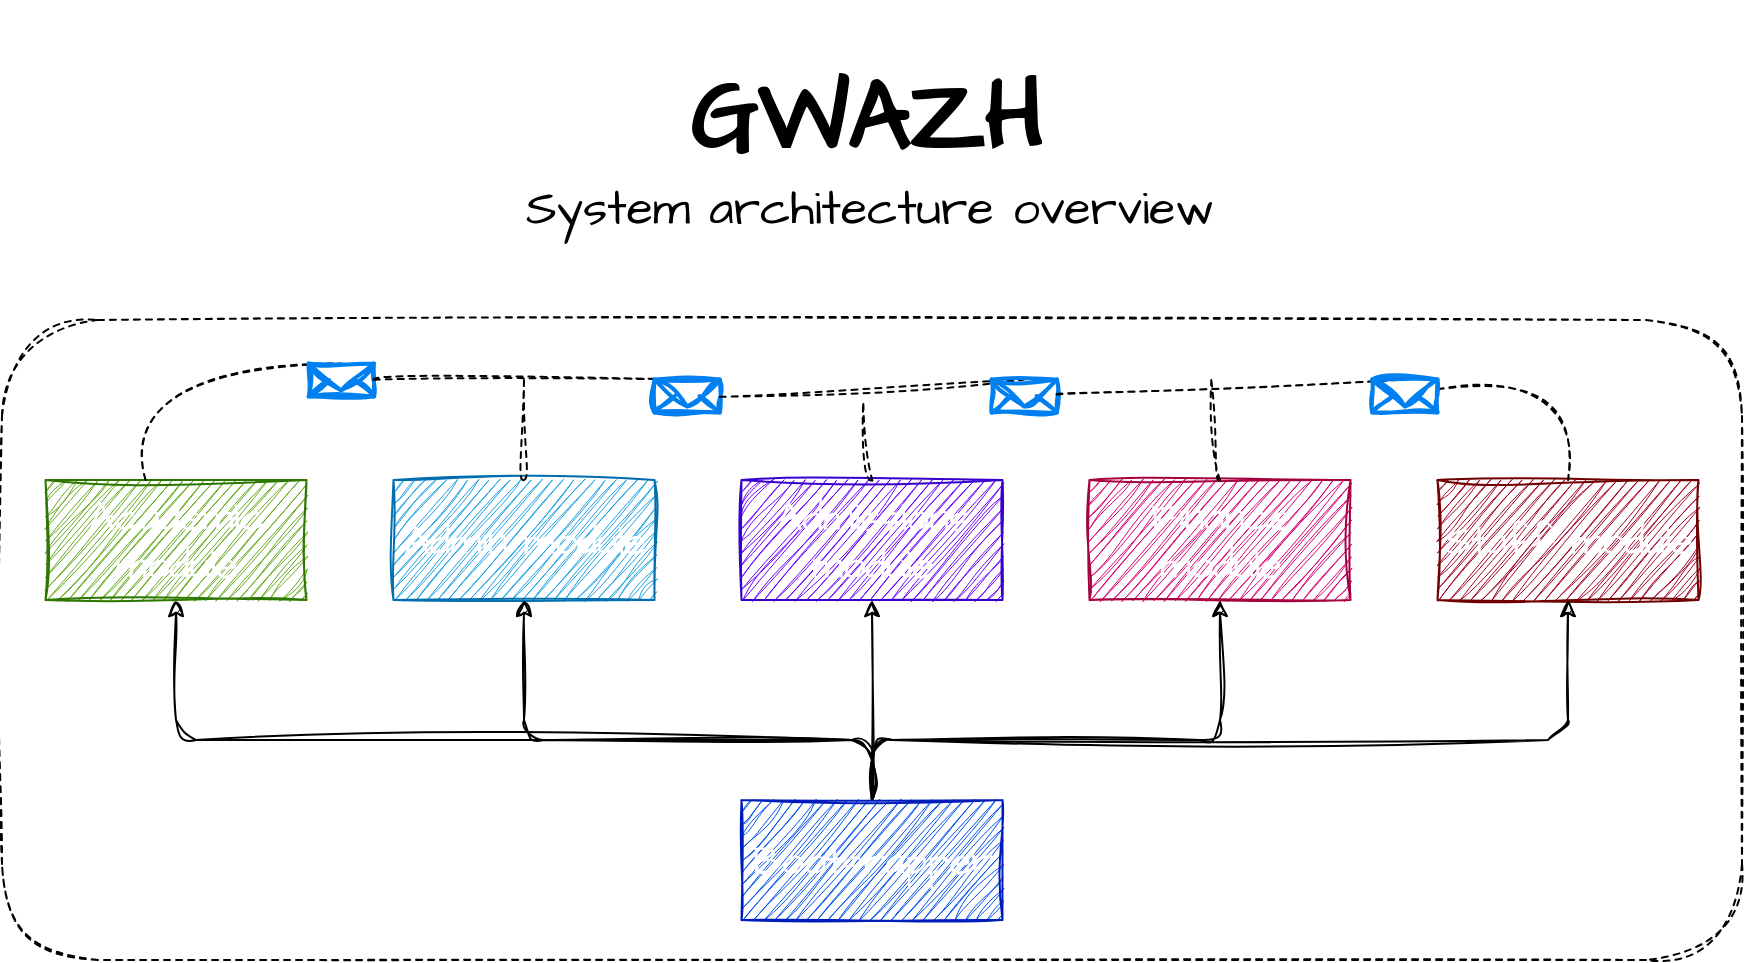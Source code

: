 <mxfile>
    <diagram id="anMfU5UF_t4JJx4XoGkl" name="Page-1">
        <mxGraphModel dx="1851" dy="1859" grid="1" gridSize="10" guides="1" tooltips="1" connect="1" arrows="1" fold="1" page="1" pageScale="1" pageWidth="827" pageHeight="1169" math="0" shadow="0">
            <root>
                <mxCell id="0"/>
                <mxCell id="1" parent="0"/>
                <mxCell id="15" value="&lt;h1&gt;GWAZH&lt;/h1&gt;&lt;p&gt;&lt;br&gt;&lt;/p&gt;" style="text;html=1;strokeColor=none;fillColor=none;spacing=5;spacingTop=-20;whiteSpace=wrap;overflow=hidden;rounded=0;dashed=1;sketch=1;hachureGap=4;jiggle=2;curveFitting=1;fontFamily=Architects Daughter;fontSource=https%3A%2F%2Ffonts.googleapis.com%2Fcss%3Ffamily%3DArchitects%2BDaughter;fontSize=24;" vertex="1" parent="1">
                    <mxGeometry x="319" y="-30" width="190" height="80" as="geometry"/>
                </mxCell>
                <mxCell id="16" value="System architecture overview" style="text;html=1;strokeColor=none;fillColor=none;align=center;verticalAlign=middle;whiteSpace=wrap;rounded=0;dashed=1;sketch=1;hachureGap=4;jiggle=2;curveFitting=1;fontFamily=Architects Daughter;fontSource=https%3A%2F%2Ffonts.googleapis.com%2Fcss%3Ffamily%3DArchitects%2BDaughter;fontSize=24;" vertex="1" parent="1">
                    <mxGeometry x="236" y="50" width="356" height="30" as="geometry"/>
                </mxCell>
                <mxCell id="33" value="" style="group" vertex="1" connectable="0" parent="1">
                    <mxGeometry x="-20" y="120" width="870" height="320" as="geometry"/>
                </mxCell>
                <mxCell id="14" value="" style="rounded=1;whiteSpace=wrap;html=1;sketch=1;hachureGap=4;jiggle=2;curveFitting=1;fontFamily=Architects Daughter;fontSource=https%3A%2F%2Ffonts.googleapis.com%2Fcss%3Ffamily%3DArchitects%2BDaughter;fontSize=24;fillColor=none;dashed=1;" vertex="1" parent="33">
                    <mxGeometry width="870" height="320" as="geometry"/>
                </mxCell>
                <mxCell id="32" value="" style="group" vertex="1" connectable="0" parent="33">
                    <mxGeometry x="21.75" y="20" width="826.5" height="280" as="geometry"/>
                </mxCell>
                <mxCell id="3" value="Academic module" style="rounded=0;whiteSpace=wrap;html=1;sketch=1;hachureGap=4;jiggle=2;curveFitting=1;fontFamily=Architects Daughter;fontSource=https%3A%2F%2Ffonts.googleapis.com%2Fcss%3Ffamily%3DArchitects%2BDaughter;fontSize=20;fillColor=#60a917;fontColor=#ffffff;strokeColor=#2D7600;" vertex="1" parent="32">
                    <mxGeometry y="60" width="130.5" height="60" as="geometry"/>
                </mxCell>
                <mxCell id="4" value="Admissions module" style="rounded=0;whiteSpace=wrap;html=1;sketch=1;hachureGap=4;jiggle=2;curveFitting=1;fontFamily=Architects Daughter;fontSource=https%3A%2F%2Ffonts.googleapis.com%2Fcss%3Ffamily%3DArchitects%2BDaughter;fontSize=20;fillColor=#6a00ff;fontColor=#ffffff;strokeColor=#3700CC;" vertex="1" parent="32">
                    <mxGeometry x="348.0" y="60" width="130.5" height="60" as="geometry"/>
                </mxCell>
                <mxCell id="5" value="Finance module" style="rounded=0;whiteSpace=wrap;html=1;sketch=1;hachureGap=4;jiggle=2;curveFitting=1;fontFamily=Architects Daughter;fontSource=https%3A%2F%2Ffonts.googleapis.com%2Fcss%3Ffamily%3DArchitects%2BDaughter;fontSize=20;fillColor=#d80073;fontColor=#ffffff;strokeColor=#A50040;" vertex="1" parent="32">
                    <mxGeometry x="522" y="60" width="130.5" height="60" as="geometry"/>
                </mxCell>
                <mxCell id="6" value="Staff module" style="rounded=0;whiteSpace=wrap;html=1;sketch=1;hachureGap=4;jiggle=2;curveFitting=1;fontFamily=Architects Daughter;fontSource=https%3A%2F%2Ffonts.googleapis.com%2Fcss%3Ffamily%3DArchitects%2BDaughter;fontSize=20;fillColor=#a20025;fontColor=#ffffff;strokeColor=#6F0000;" vertex="1" parent="32">
                    <mxGeometry x="696.0" y="60" width="130.5" height="60" as="geometry"/>
                </mxCell>
                <mxCell id="7" value="Admin module" style="rounded=0;whiteSpace=wrap;html=1;sketch=1;hachureGap=4;jiggle=2;curveFitting=1;fontFamily=Architects Daughter;fontSource=https%3A%2F%2Ffonts.googleapis.com%2Fcss%3Ffamily%3DArchitects%2BDaughter;fontSize=20;fillColor=#1ba1e2;fontColor=#ffffff;strokeColor=#006EAF;" vertex="1" parent="32">
                    <mxGeometry x="174.0" y="60" width="130.5" height="60" as="geometry"/>
                </mxCell>
                <mxCell id="9" style="edgeStyle=none;sketch=1;hachureGap=4;jiggle=2;curveFitting=1;html=1;entryX=0.5;entryY=1;entryDx=0;entryDy=0;fontFamily=Architects Daughter;fontSource=https%3A%2F%2Ffonts.googleapis.com%2Fcss%3Ffamily%3DArchitects%2BDaughter;fontSize=16;exitX=0.5;exitY=0;exitDx=0;exitDy=0;" edge="1" parent="32" source="8" target="3">
                    <mxGeometry relative="1" as="geometry">
                        <Array as="points">
                            <mxPoint x="413.25" y="190"/>
                            <mxPoint x="65.25" y="190"/>
                        </Array>
                    </mxGeometry>
                </mxCell>
                <mxCell id="10" style="edgeStyle=none;sketch=1;hachureGap=4;jiggle=2;curveFitting=1;html=1;entryX=0.5;entryY=1;entryDx=0;entryDy=0;fontFamily=Architects Daughter;fontSource=https%3A%2F%2Ffonts.googleapis.com%2Fcss%3Ffamily%3DArchitects%2BDaughter;fontSize=16;exitX=0.5;exitY=0;exitDx=0;exitDy=0;" edge="1" parent="32" source="8" target="7">
                    <mxGeometry relative="1" as="geometry">
                        <Array as="points">
                            <mxPoint x="413.25" y="190"/>
                            <mxPoint x="239.25" y="190"/>
                        </Array>
                    </mxGeometry>
                </mxCell>
                <mxCell id="11" style="edgeStyle=none;sketch=1;hachureGap=4;jiggle=2;curveFitting=1;html=1;entryX=0.5;entryY=1;entryDx=0;entryDy=0;fontFamily=Architects Daughter;fontSource=https%3A%2F%2Ffonts.googleapis.com%2Fcss%3Ffamily%3DArchitects%2BDaughter;fontSize=16;" edge="1" parent="32" source="8" target="4">
                    <mxGeometry relative="1" as="geometry"/>
                </mxCell>
                <mxCell id="12" style="edgeStyle=none;sketch=1;hachureGap=4;jiggle=2;curveFitting=1;html=1;entryX=0.5;entryY=1;entryDx=0;entryDy=0;fontFamily=Architects Daughter;fontSource=https%3A%2F%2Ffonts.googleapis.com%2Fcss%3Ffamily%3DArchitects%2BDaughter;fontSize=16;exitX=0.5;exitY=0;exitDx=0;exitDy=0;" edge="1" parent="32" source="8" target="5">
                    <mxGeometry relative="1" as="geometry">
                        <Array as="points">
                            <mxPoint x="413.25" y="190"/>
                            <mxPoint x="587.25" y="190"/>
                        </Array>
                    </mxGeometry>
                </mxCell>
                <mxCell id="13" style="edgeStyle=none;sketch=1;hachureGap=4;jiggle=2;curveFitting=1;html=1;entryX=0.5;entryY=1;entryDx=0;entryDy=0;fontFamily=Architects Daughter;fontSource=https%3A%2F%2Ffonts.googleapis.com%2Fcss%3Ffamily%3DArchitects%2BDaughter;fontSize=16;exitX=0.5;exitY=0;exitDx=0;exitDy=0;" edge="1" parent="32" source="8" target="6">
                    <mxGeometry relative="1" as="geometry">
                        <Array as="points">
                            <mxPoint x="413.25" y="190"/>
                            <mxPoint x="761.25" y="190"/>
                        </Array>
                    </mxGeometry>
                </mxCell>
                <mxCell id="8" value="Bootsrapper" style="rounded=0;whiteSpace=wrap;html=1;sketch=1;hachureGap=4;jiggle=2;curveFitting=1;fontFamily=Architects Daughter;fontSource=https%3A%2F%2Ffonts.googleapis.com%2Fcss%3Ffamily%3DArchitects%2BDaughter;fontSize=20;fillColor=#0050ef;strokeColor=#001DBC;fontColor=#ffffff;" vertex="1" parent="32">
                    <mxGeometry x="348.0" y="220" width="130.5" height="60" as="geometry"/>
                </mxCell>
                <mxCell id="20" value="" style="endArrow=none;dashed=1;html=1;sketch=1;hachureGap=4;jiggle=2;curveFitting=1;fontFamily=Architects Daughter;fontSource=https%3A%2F%2Ffonts.googleapis.com%2Fcss%3Ffamily%3DArchitects%2BDaughter;fontSize=24;curved=1;entryX=0.5;entryY=0;entryDx=0;entryDy=0;startArrow=none;" edge="1" parent="32" source="30" target="6">
                    <mxGeometry width="50" height="50" relative="1" as="geometry">
                        <mxPoint x="50.025" y="60" as="sourcePoint"/>
                        <mxPoint x="104.4" y="10" as="targetPoint"/>
                        <Array as="points">
                            <mxPoint x="767.775"/>
                        </Array>
                    </mxGeometry>
                </mxCell>
                <mxCell id="21" value="" style="endArrow=none;dashed=1;html=1;sketch=1;hachureGap=4;jiggle=2;curveFitting=1;fontFamily=Architects Daughter;fontSource=https%3A%2F%2Ffonts.googleapis.com%2Fcss%3Ffamily%3DArchitects%2BDaughter;fontSize=24;curved=1;exitX=0.5;exitY=0;exitDx=0;exitDy=0;" edge="1" parent="32" source="7">
                    <mxGeometry width="50" height="50" relative="1" as="geometry">
                        <mxPoint x="234.9" y="70" as="sourcePoint"/>
                        <mxPoint x="239.25" y="10" as="targetPoint"/>
                    </mxGeometry>
                </mxCell>
                <mxCell id="22" value="" style="endArrow=none;dashed=1;html=1;sketch=1;hachureGap=4;jiggle=2;curveFitting=1;fontFamily=Architects Daughter;fontSource=https%3A%2F%2Ffonts.googleapis.com%2Fcss%3Ffamily%3DArchitects%2BDaughter;fontSize=24;curved=1;exitX=0.5;exitY=0;exitDx=0;exitDy=0;" edge="1" parent="32" source="4">
                    <mxGeometry width="50" height="50" relative="1" as="geometry">
                        <mxPoint x="408.9" y="100" as="sourcePoint"/>
                        <mxPoint x="408.9" y="20" as="targetPoint"/>
                    </mxGeometry>
                </mxCell>
                <mxCell id="23" value="" style="endArrow=none;dashed=1;html=1;sketch=1;hachureGap=4;jiggle=2;curveFitting=1;fontFamily=Architects Daughter;fontSource=https%3A%2F%2Ffonts.googleapis.com%2Fcss%3Ffamily%3DArchitects%2BDaughter;fontSize=24;curved=1;exitX=0.5;exitY=0;exitDx=0;exitDy=0;" edge="1" parent="32" source="5">
                    <mxGeometry width="50" height="50" relative="1" as="geometry">
                        <mxPoint x="582.9" y="70" as="sourcePoint"/>
                        <mxPoint x="582.9" y="10" as="targetPoint"/>
                    </mxGeometry>
                </mxCell>
                <mxCell id="24" value="" style="endArrow=none;dashed=1;html=1;sketch=1;hachureGap=4;jiggle=2;curveFitting=1;fontFamily=Architects Daughter;fontSource=https%3A%2F%2Ffonts.googleapis.com%2Fcss%3Ffamily%3DArchitects%2BDaughter;fontSize=24;curved=1;entryX=0.5;entryY=0;entryDx=0;entryDy=0;" edge="1" parent="32" target="25">
                    <mxGeometry width="50" height="50" relative="1" as="geometry">
                        <mxPoint x="50.025" y="60" as="sourcePoint"/>
                        <mxPoint x="761.25" y="60" as="targetPoint"/>
                        <Array as="points">
                            <mxPoint x="39.15"/>
                        </Array>
                    </mxGeometry>
                </mxCell>
                <mxCell id="25" value="" style="html=1;verticalLabelPosition=bottom;align=center;labelBackgroundColor=#ffffff;verticalAlign=top;strokeWidth=2;strokeColor=#0080F0;shadow=0;dashed=0;shape=mxgraph.ios7.icons.mail;sketch=1;hachureGap=4;jiggle=2;curveFitting=1;fontFamily=Architects Daughter;fontSource=https%3A%2F%2Ffonts.googleapis.com%2Fcss%3Ffamily%3DArchitects%2BDaughter;fontSize=24;fillColor=none;" vertex="1" parent="32">
                    <mxGeometry x="131.587" y="1.75" width="32.625" height="16.5" as="geometry"/>
                </mxCell>
                <mxCell id="26" value="" style="endArrow=none;dashed=1;html=1;sketch=1;hachureGap=4;jiggle=2;curveFitting=1;fontFamily=Architects Daughter;fontSource=https%3A%2F%2Ffonts.googleapis.com%2Fcss%3Ffamily%3DArchitects%2BDaughter;fontSize=24;curved=1;entryX=0.5;entryY=0;entryDx=0;entryDy=0;startArrow=none;" edge="1" parent="32" source="25" target="27">
                    <mxGeometry width="50" height="50" relative="1" as="geometry">
                        <mxPoint x="164.212" y="10.652" as="sourcePoint"/>
                        <mxPoint x="761.25" y="60" as="targetPoint"/>
                        <Array as="points"/>
                    </mxGeometry>
                </mxCell>
                <mxCell id="27" value="" style="html=1;verticalLabelPosition=bottom;align=center;labelBackgroundColor=#ffffff;verticalAlign=top;strokeWidth=2;strokeColor=#0080F0;shadow=0;dashed=0;shape=mxgraph.ios7.icons.mail;sketch=1;hachureGap=4;jiggle=2;curveFitting=1;fontFamily=Architects Daughter;fontSource=https%3A%2F%2Ffonts.googleapis.com%2Fcss%3Ffamily%3DArchitects%2BDaughter;fontSize=24;fillColor=none;" vertex="1" parent="32">
                    <mxGeometry x="304.5" y="9.75" width="32.625" height="16.5" as="geometry"/>
                </mxCell>
                <mxCell id="28" value="" style="endArrow=none;dashed=1;html=1;sketch=1;hachureGap=4;jiggle=2;curveFitting=1;fontFamily=Architects Daughter;fontSource=https%3A%2F%2Ffonts.googleapis.com%2Fcss%3Ffamily%3DArchitects%2BDaughter;fontSize=24;curved=1;entryX=0.5;entryY=0;entryDx=0;entryDy=0;startArrow=none;" edge="1" parent="32" source="27" target="29">
                    <mxGeometry width="50" height="50" relative="1" as="geometry">
                        <mxPoint x="337.125" y="18.423" as="sourcePoint"/>
                        <mxPoint x="761.25" y="60" as="targetPoint"/>
                        <Array as="points">
                            <mxPoint x="398.025" y="20"/>
                        </Array>
                    </mxGeometry>
                </mxCell>
                <mxCell id="29" value="" style="html=1;verticalLabelPosition=bottom;align=center;labelBackgroundColor=#ffffff;verticalAlign=top;strokeWidth=2;strokeColor=#0080F0;shadow=0;dashed=0;shape=mxgraph.ios7.icons.mail;sketch=1;hachureGap=4;jiggle=2;curveFitting=1;fontFamily=Architects Daughter;fontSource=https%3A%2F%2Ffonts.googleapis.com%2Fcss%3Ffamily%3DArchitects%2BDaughter;fontSize=24;fillColor=none;" vertex="1" parent="32">
                    <mxGeometry x="473.062" y="9.75" width="32.625" height="16.5" as="geometry"/>
                </mxCell>
                <mxCell id="31" value="" style="endArrow=none;dashed=1;html=1;sketch=1;hachureGap=4;jiggle=2;curveFitting=1;fontFamily=Architects Daughter;fontSource=https%3A%2F%2Ffonts.googleapis.com%2Fcss%3Ffamily%3DArchitects%2BDaughter;fontSize=24;curved=1;entryX=0.5;entryY=0;entryDx=0;entryDy=0;startArrow=none;" edge="1" parent="32" source="29" target="30">
                    <mxGeometry width="50" height="50" relative="1" as="geometry">
                        <mxPoint x="505.688" y="16.945" as="sourcePoint"/>
                        <mxPoint x="761.25" y="60" as="targetPoint"/>
                        <Array as="points"/>
                    </mxGeometry>
                </mxCell>
                <mxCell id="30" value="" style="html=1;verticalLabelPosition=bottom;align=center;labelBackgroundColor=#ffffff;verticalAlign=top;strokeWidth=2;strokeColor=#0080F0;shadow=0;dashed=0;shape=mxgraph.ios7.icons.mail;sketch=1;hachureGap=4;jiggle=2;curveFitting=1;fontFamily=Architects Daughter;fontSource=https%3A%2F%2Ffonts.googleapis.com%2Fcss%3Ffamily%3DArchitects%2BDaughter;fontSize=24;fillColor=none;" vertex="1" parent="32">
                    <mxGeometry x="663.375" y="9.75" width="32.625" height="16.5" as="geometry"/>
                </mxCell>
            </root>
        </mxGraphModel>
    </diagram>
</mxfile>